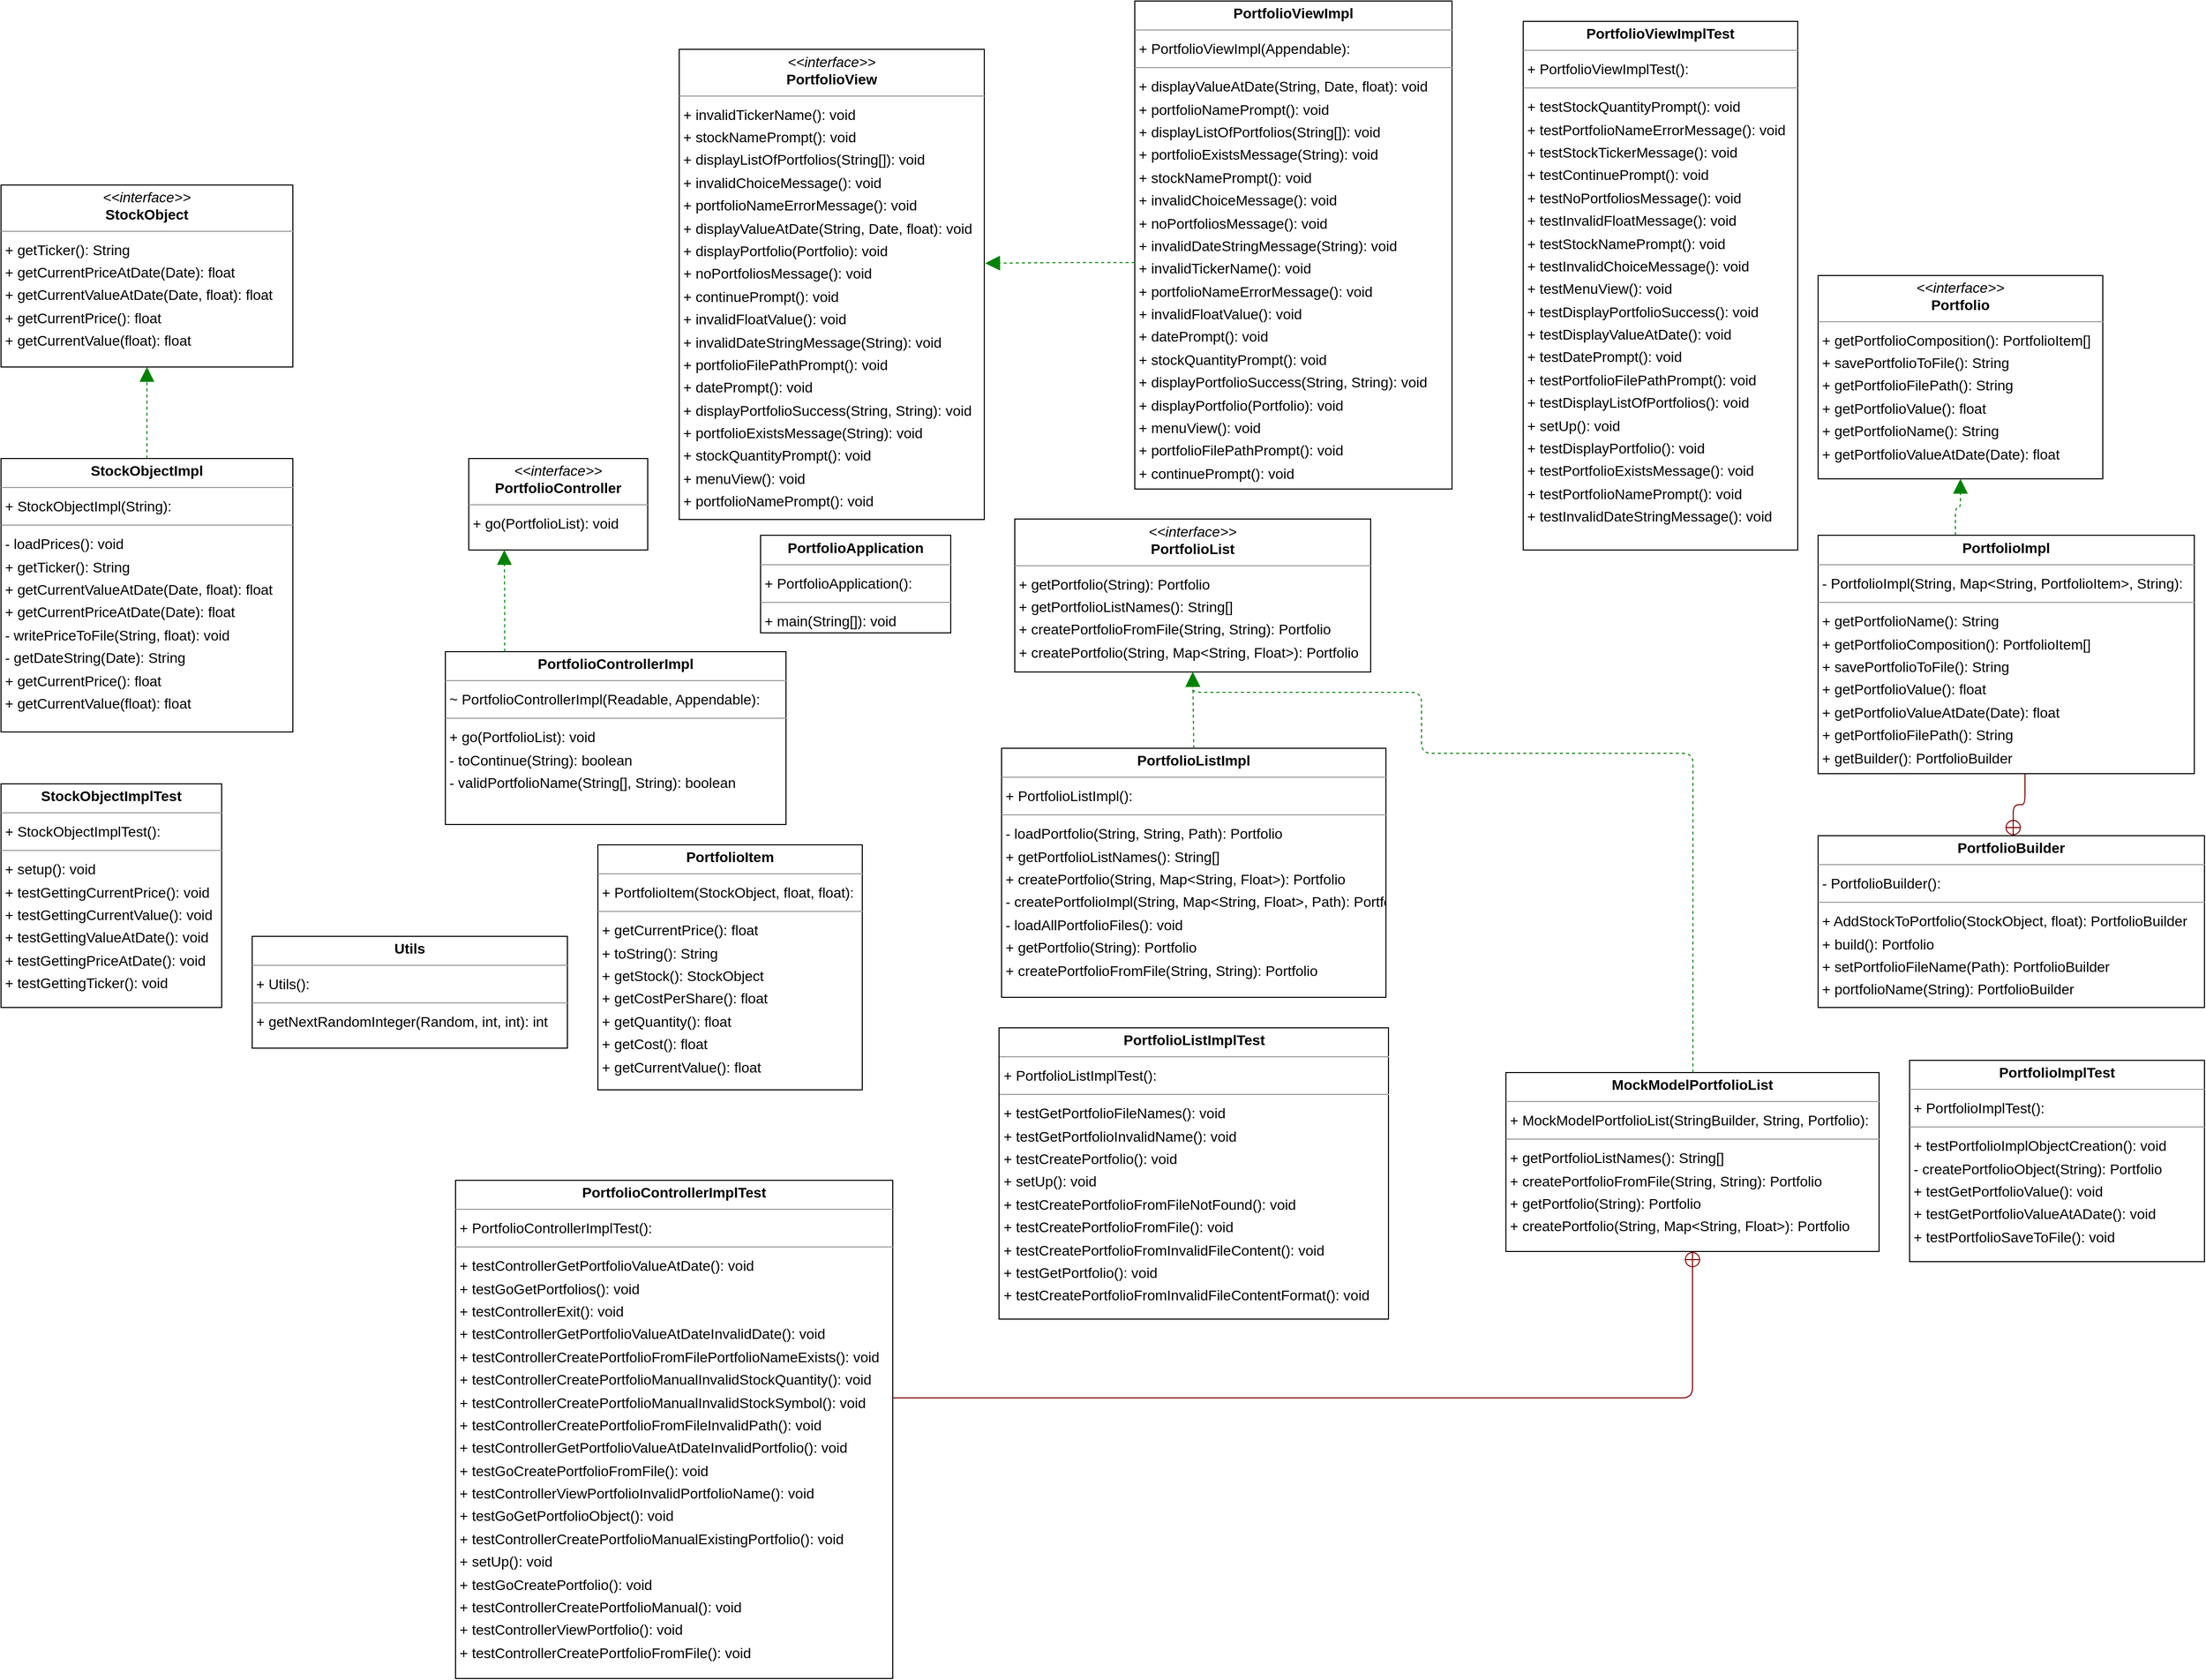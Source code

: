 <mxfile version="20.5.1" type="device"><diagram id="OUoRNRF-cxcd8csfgY3E" name="Page-1"><mxGraphModel dx="1822" dy="1194" grid="1" gridSize="10" guides="1" tooltips="1" connect="1" arrows="1" fold="1" page="0" pageScale="1" pageWidth="1100" pageHeight="1700" background="none" math="0" shadow="0"><root><mxCell id="0"/><mxCell id="1" parent="0"/><mxCell id="node19" value="&lt;p style=&quot;margin:0px;margin-top:4px;text-align:center;&quot;&gt;&lt;b&gt;MockModelPortfolioList&lt;/b&gt;&lt;/p&gt;&lt;hr size=&quot;1&quot;/&gt;&lt;p style=&quot;margin:0 0 0 4px;line-height:1.6;&quot;&gt;+ MockModelPortfolioList(StringBuilder, String, Portfolio): &lt;/p&gt;&lt;hr size=&quot;1&quot;/&gt;&lt;p style=&quot;margin:0 0 0 4px;line-height:1.6;&quot;&gt;+ getPortfolioListNames(): String[]&lt;br/&gt;+ createPortfolioFromFile(String, String): Portfolio&lt;br/&gt;+ getPortfolio(String): Portfolio&lt;br/&gt;+ createPortfolio(String, Map&amp;lt;String, Float&amp;gt;): Portfolio&lt;/p&gt;" style="verticalAlign=top;align=left;overflow=fill;fontSize=14;fontFamily=Helvetica;html=1;rounded=0;shadow=0;comic=0;labelBackgroundColor=none;strokeWidth=1;" parent="1" vertex="1"><mxGeometry x="1313" y="1004" width="367" height="176" as="geometry"/></mxCell><mxCell id="node6" value="&lt;p style=&quot;margin:0px;margin-top:4px;text-align:center;&quot;&gt;&lt;i&gt;&amp;lt;&amp;lt;interface&amp;gt;&amp;gt;&lt;/i&gt;&lt;br/&gt;&lt;b&gt;Portfolio&lt;/b&gt;&lt;/p&gt;&lt;hr size=&quot;1&quot;/&gt;&lt;p style=&quot;margin:0 0 0 4px;line-height:1.6;&quot;&gt;+ getPortfolioComposition(): PortfolioItem[]&lt;br/&gt;+ savePortfolioToFile(): String&lt;br/&gt;+ getPortfolioFilePath(): String&lt;br/&gt;+ getPortfolioValue(): float&lt;br/&gt;+ getPortfolioName(): String&lt;br/&gt;+ getPortfolioValueAtDate(Date): float&lt;/p&gt;" style="verticalAlign=top;align=left;overflow=fill;fontSize=14;fontFamily=Helvetica;html=1;rounded=0;shadow=0;comic=0;labelBackgroundColor=none;strokeWidth=1;" parent="1" vertex="1"><mxGeometry x="1620" y="220" width="280" height="200" as="geometry"/></mxCell><mxCell id="node15" value="&lt;p style=&quot;margin:0px;margin-top:4px;text-align:center;&quot;&gt;&lt;b&gt;PortfolioApplication&lt;/b&gt;&lt;/p&gt;&lt;hr size=&quot;1&quot;/&gt;&lt;p style=&quot;margin:0 0 0 4px;line-height:1.6;&quot;&gt;+ PortfolioApplication(): &lt;/p&gt;&lt;hr size=&quot;1&quot;/&gt;&lt;p style=&quot;margin:0 0 0 4px;line-height:1.6;&quot;&gt;+ main(String[]): void&lt;/p&gt;" style="verticalAlign=top;align=left;overflow=fill;fontSize=14;fontFamily=Helvetica;html=1;rounded=0;shadow=0;comic=0;labelBackgroundColor=none;strokeWidth=1;" parent="1" vertex="1"><mxGeometry x="580" y="475.5" width="187" height="96" as="geometry"/></mxCell><mxCell id="node18" value="&lt;p style=&quot;margin:0px;margin-top:4px;text-align:center;&quot;&gt;&lt;b&gt;PortfolioBuilder&lt;/b&gt;&lt;/p&gt;&lt;hr size=&quot;1&quot;/&gt;&lt;p style=&quot;margin:0 0 0 4px;line-height:1.6;&quot;&gt;- PortfolioBuilder(): &lt;/p&gt;&lt;hr size=&quot;1&quot;/&gt;&lt;p style=&quot;margin:0 0 0 4px;line-height:1.6;&quot;&gt;+ AddStockToPortfolio(StockObject, float): PortfolioBuilder&lt;br/&gt;+ build(): Portfolio&lt;br/&gt;+ setPortfolioFileName(Path): PortfolioBuilder&lt;br/&gt;+ portfolioName(String): PortfolioBuilder&lt;/p&gt;" style="verticalAlign=top;align=left;overflow=fill;fontSize=14;fontFamily=Helvetica;html=1;rounded=0;shadow=0;comic=0;labelBackgroundColor=none;strokeWidth=1;" parent="1" vertex="1"><mxGeometry x="1620" y="771" width="380" height="169" as="geometry"/></mxCell><mxCell id="node1" value="&lt;p style=&quot;margin:0px;margin-top:4px;text-align:center;&quot;&gt;&lt;i&gt;&amp;lt;&amp;lt;interface&amp;gt;&amp;gt;&lt;/i&gt;&lt;br/&gt;&lt;b&gt;PortfolioController&lt;/b&gt;&lt;/p&gt;&lt;hr size=&quot;1&quot;/&gt;&lt;p style=&quot;margin:0 0 0 4px;line-height:1.6;&quot;&gt;+ go(PortfolioList): void&lt;/p&gt;" style="verticalAlign=top;align=left;overflow=fill;fontSize=14;fontFamily=Helvetica;html=1;rounded=0;shadow=0;comic=0;labelBackgroundColor=none;strokeWidth=1;" parent="1" vertex="1"><mxGeometry x="293" y="400" width="176" height="90" as="geometry"/></mxCell><mxCell id="node13" value="&lt;p style=&quot;margin:0px;margin-top:4px;text-align:center;&quot;&gt;&lt;b&gt;PortfolioControllerImpl&lt;/b&gt;&lt;/p&gt;&lt;hr size=&quot;1&quot;/&gt;&lt;p style=&quot;margin:0 0 0 4px;line-height:1.6;&quot;&gt;~ PortfolioControllerImpl(Readable, Appendable): &lt;/p&gt;&lt;hr size=&quot;1&quot;/&gt;&lt;p style=&quot;margin:0 0 0 4px;line-height:1.6;&quot;&gt;+ go(PortfolioList): void&lt;br/&gt;- toContinue(String): boolean&lt;br/&gt;- validPortfolioName(String[], String): boolean&lt;/p&gt;" style="verticalAlign=top;align=left;overflow=fill;fontSize=14;fontFamily=Helvetica;html=1;rounded=0;shadow=0;comic=0;labelBackgroundColor=none;strokeWidth=1;" parent="1" vertex="1"><mxGeometry x="270" y="590" width="335" height="170" as="geometry"/></mxCell><mxCell id="node11" value="&lt;p style=&quot;margin:0px;margin-top:4px;text-align:center;&quot;&gt;&lt;b&gt;PortfolioControllerImplTest&lt;/b&gt;&lt;/p&gt;&lt;hr size=&quot;1&quot;/&gt;&lt;p style=&quot;margin:0 0 0 4px;line-height:1.6;&quot;&gt;+ PortfolioControllerImplTest(): &lt;/p&gt;&lt;hr size=&quot;1&quot;/&gt;&lt;p style=&quot;margin:0 0 0 4px;line-height:1.6;&quot;&gt;+ testControllerGetPortfolioValueAtDate(): void&lt;br/&gt;+ testGoGetPortfolios(): void&lt;br/&gt;+ testControllerExit(): void&lt;br/&gt;+ testControllerGetPortfolioValueAtDateInvalidDate(): void&lt;br/&gt;+ testControllerCreatePortfolioFromFilePortfolioNameExists(): void&lt;br/&gt;+ testControllerCreatePortfolioManualInvalidStockQuantity(): void&lt;br/&gt;+ testControllerCreatePortfolioManualInvalidStockSymbol(): void&lt;br/&gt;+ testControllerCreatePortfolioFromFileInvalidPath(): void&lt;br/&gt;+ testControllerGetPortfolioValueAtDateInvalidPortfolio(): void&lt;br/&gt;+ testGoCreatePortfolioFromFile(): void&lt;br/&gt;+ testControllerViewPortfolioInvalidPortfolioName(): void&lt;br/&gt;+ testGoGetPortfolioObject(): void&lt;br/&gt;+ testControllerCreatePortfolioManualExistingPortfolio(): void&lt;br/&gt;+ setUp(): void&lt;br/&gt;+ testGoCreatePortfolio(): void&lt;br/&gt;+ testControllerCreatePortfolioManual(): void&lt;br/&gt;+ testControllerViewPortfolio(): void&lt;br/&gt;+ testControllerCreatePortfolioFromFile(): void&lt;/p&gt;" style="verticalAlign=top;align=left;overflow=fill;fontSize=14;fontFamily=Helvetica;html=1;rounded=0;shadow=0;comic=0;labelBackgroundColor=none;strokeWidth=1;" parent="1" vertex="1"><mxGeometry x="280" y="1110" width="430" height="490" as="geometry"/></mxCell><mxCell id="node4" value="&lt;p style=&quot;margin:0px;margin-top:4px;text-align:center;&quot;&gt;&lt;b&gt;PortfolioImpl&lt;/b&gt;&lt;/p&gt;&lt;hr size=&quot;1&quot;/&gt;&lt;p style=&quot;margin:0 0 0 4px;line-height:1.6;&quot;&gt;- PortfolioImpl(String, Map&amp;lt;String, PortfolioItem&amp;gt;, String): &lt;/p&gt;&lt;hr size=&quot;1&quot;/&gt;&lt;p style=&quot;margin:0 0 0 4px;line-height:1.6;&quot;&gt;+ getPortfolioName(): String&lt;br/&gt;+ getPortfolioComposition(): PortfolioItem[]&lt;br/&gt;+ savePortfolioToFile(): String&lt;br/&gt;+ getPortfolioValue(): float&lt;br/&gt;+ getPortfolioValueAtDate(Date): float&lt;br/&gt;+ getPortfolioFilePath(): String&lt;br/&gt;+ getBuilder(): PortfolioBuilder&lt;/p&gt;" style="verticalAlign=top;align=left;overflow=fill;fontSize=14;fontFamily=Helvetica;html=1;rounded=0;shadow=0;comic=0;labelBackgroundColor=none;strokeWidth=1;" parent="1" vertex="1"><mxGeometry x="1620" y="475.5" width="370" height="234.5" as="geometry"/></mxCell><mxCell id="node5" value="&lt;p style=&quot;margin:0px;margin-top:4px;text-align:center;&quot;&gt;&lt;b&gt;PortfolioImplTest&lt;/b&gt;&lt;/p&gt;&lt;hr size=&quot;1&quot;/&gt;&lt;p style=&quot;margin:0 0 0 4px;line-height:1.6;&quot;&gt;+ PortfolioImplTest(): &lt;/p&gt;&lt;hr size=&quot;1&quot;/&gt;&lt;p style=&quot;margin:0 0 0 4px;line-height:1.6;&quot;&gt;+ testPortfolioImplObjectCreation(): void&lt;br/&gt;- createPortfolioObject(String): Portfolio&lt;br/&gt;+ testGetPortfolioValue(): void&lt;br/&gt;+ testGetPortfolioValueAtADate(): void&lt;br/&gt;+ testPortfolioSaveToFile(): void&lt;/p&gt;" style="verticalAlign=top;align=left;overflow=fill;fontSize=14;fontFamily=Helvetica;html=1;rounded=0;shadow=0;comic=0;labelBackgroundColor=none;strokeWidth=1;" parent="1" vertex="1"><mxGeometry x="1710" y="992" width="290" height="198" as="geometry"/></mxCell><mxCell id="node9" value="&lt;p style=&quot;margin:0px;margin-top:4px;text-align:center;&quot;&gt;&lt;b&gt;PortfolioItem&lt;/b&gt;&lt;/p&gt;&lt;hr size=&quot;1&quot;/&gt;&lt;p style=&quot;margin:0 0 0 4px;line-height:1.6;&quot;&gt;+ PortfolioItem(StockObject, float, float): &lt;/p&gt;&lt;hr size=&quot;1&quot;/&gt;&lt;p style=&quot;margin:0 0 0 4px;line-height:1.6;&quot;&gt;+ getCurrentPrice(): float&lt;br/&gt;+ toString(): String&lt;br/&gt;+ getStock(): StockObject&lt;br/&gt;+ getCostPerShare(): float&lt;br/&gt;+ getQuantity(): float&lt;br/&gt;+ getCost(): float&lt;br/&gt;+ getCurrentValue(): float&lt;/p&gt;" style="verticalAlign=top;align=left;overflow=fill;fontSize=14;fontFamily=Helvetica;html=1;rounded=0;shadow=0;comic=0;labelBackgroundColor=none;strokeWidth=1;" parent="1" vertex="1"><mxGeometry x="420" y="780" width="260" height="241" as="geometry"/></mxCell><mxCell id="node16" value="&lt;p style=&quot;margin:0px;margin-top:4px;text-align:center;&quot;&gt;&lt;i&gt;&amp;lt;&amp;lt;interface&amp;gt;&amp;gt;&lt;/i&gt;&lt;br/&gt;&lt;b&gt;PortfolioList&lt;/b&gt;&lt;/p&gt;&lt;hr size=&quot;1&quot;/&gt;&lt;p style=&quot;margin:0 0 0 4px;line-height:1.6;&quot;&gt;+ getPortfolio(String): Portfolio&lt;br/&gt;+ getPortfolioListNames(): String[]&lt;br/&gt;+ createPortfolioFromFile(String, String): Portfolio&lt;br/&gt;+ createPortfolio(String, Map&amp;lt;String, Float&amp;gt;): Portfolio&lt;/p&gt;" style="verticalAlign=top;align=left;overflow=fill;fontSize=14;fontFamily=Helvetica;html=1;rounded=0;shadow=0;comic=0;labelBackgroundColor=none;strokeWidth=1;" parent="1" vertex="1"><mxGeometry x="830" y="459.5" width="350" height="150.5" as="geometry"/></mxCell><mxCell id="node8" value="&lt;p style=&quot;margin:0px;margin-top:4px;text-align:center;&quot;&gt;&lt;b&gt;PortfolioListImpl&lt;/b&gt;&lt;/p&gt;&lt;hr size=&quot;1&quot;/&gt;&lt;p style=&quot;margin:0 0 0 4px;line-height:1.6;&quot;&gt;+ PortfolioListImpl(): &lt;/p&gt;&lt;hr size=&quot;1&quot;/&gt;&lt;p style=&quot;margin:0 0 0 4px;line-height:1.6;&quot;&gt;- loadPortfolio(String, String, Path): Portfolio&lt;br/&gt;+ getPortfolioListNames(): String[]&lt;br/&gt;+ createPortfolio(String, Map&amp;lt;String, Float&amp;gt;): Portfolio&lt;br/&gt;- createPortfolioImpl(String, Map&amp;lt;String, Float&amp;gt;, Path): Portfolio&lt;br/&gt;- loadAllPortfolioFiles(): void&lt;br/&gt;+ getPortfolio(String): Portfolio&lt;br/&gt;+ createPortfolioFromFile(String, String): Portfolio&lt;/p&gt;" style="verticalAlign=top;align=left;overflow=fill;fontSize=14;fontFamily=Helvetica;html=1;rounded=0;shadow=0;comic=0;labelBackgroundColor=none;strokeWidth=1;" parent="1" vertex="1"><mxGeometry x="817" y="685" width="378" height="245" as="geometry"/></mxCell><mxCell id="node12" value="&lt;p style=&quot;margin:0px;margin-top:4px;text-align:center;&quot;&gt;&lt;b&gt;PortfolioListImplTest&lt;/b&gt;&lt;/p&gt;&lt;hr size=&quot;1&quot;/&gt;&lt;p style=&quot;margin:0 0 0 4px;line-height:1.6;&quot;&gt;+ PortfolioListImplTest(): &lt;/p&gt;&lt;hr size=&quot;1&quot;/&gt;&lt;p style=&quot;margin:0 0 0 4px;line-height:1.6;&quot;&gt;+ testGetPortfolioFileNames(): void&lt;br/&gt;+ testGetPortfolioInvalidName(): void&lt;br/&gt;+ testCreatePortfolio(): void&lt;br/&gt;+ setUp(): void&lt;br/&gt;+ testCreatePortfolioFromFileNotFound(): void&lt;br/&gt;+ testCreatePortfolioFromFile(): void&lt;br/&gt;+ testCreatePortfolioFromInvalidFileContent(): void&lt;br/&gt;+ testGetPortfolio(): void&lt;br/&gt;+ testCreatePortfolioFromInvalidFileContentFormat(): void&lt;/p&gt;" style="verticalAlign=top;align=left;overflow=fill;fontSize=14;fontFamily=Helvetica;html=1;rounded=0;shadow=0;comic=0;labelBackgroundColor=none;strokeWidth=1;" parent="1" vertex="1"><mxGeometry x="814.5" y="960" width="383" height="286.5" as="geometry"/></mxCell><mxCell id="node3" value="&lt;p style=&quot;margin:0px;margin-top:4px;text-align:center;&quot;&gt;&lt;i&gt;&amp;lt;&amp;lt;interface&amp;gt;&amp;gt;&lt;/i&gt;&lt;br/&gt;&lt;b&gt;PortfolioView&lt;/b&gt;&lt;/p&gt;&lt;hr size=&quot;1&quot;/&gt;&lt;p style=&quot;margin:0 0 0 4px;line-height:1.6;&quot;&gt;+ invalidTickerName(): void&lt;br/&gt;+ stockNamePrompt(): void&lt;br/&gt;+ displayListOfPortfolios(String[]): void&lt;br/&gt;+ invalidChoiceMessage(): void&lt;br/&gt;+ portfolioNameErrorMessage(): void&lt;br/&gt;+ displayValueAtDate(String, Date, float): void&lt;br/&gt;+ displayPortfolio(Portfolio): void&lt;br/&gt;+ noPortfoliosMessage(): void&lt;br/&gt;+ continuePrompt(): void&lt;br/&gt;+ invalidFloatValue(): void&lt;br/&gt;+ invalidDateStringMessage(String): void&lt;br/&gt;+ portfolioFilePathPrompt(): void&lt;br/&gt;+ datePrompt(): void&lt;br/&gt;+ displayPortfolioSuccess(String, String): void&lt;br/&gt;+ portfolioExistsMessage(String): void&lt;br/&gt;+ stockQuantityPrompt(): void&lt;br/&gt;+ menuView(): void&lt;br/&gt;+ portfolioNamePrompt(): void&lt;/p&gt;" style="verticalAlign=top;align=left;overflow=fill;fontSize=14;fontFamily=Helvetica;html=1;rounded=0;shadow=0;comic=0;labelBackgroundColor=none;strokeWidth=1;" parent="1" vertex="1"><mxGeometry x="500" y="-2.5" width="300" height="462.5" as="geometry"/></mxCell><mxCell id="node14" value="&lt;p style=&quot;margin:0px;margin-top:4px;text-align:center;&quot;&gt;&lt;b&gt;PortfolioViewImpl&lt;/b&gt;&lt;/p&gt;&lt;hr size=&quot;1&quot;/&gt;&lt;p style=&quot;margin:0 0 0 4px;line-height:1.6;&quot;&gt;+ PortfolioViewImpl(Appendable): &lt;/p&gt;&lt;hr size=&quot;1&quot;/&gt;&lt;p style=&quot;margin:0 0 0 4px;line-height:1.6;&quot;&gt;+ displayValueAtDate(String, Date, float): void&lt;br/&gt;+ portfolioNamePrompt(): void&lt;br/&gt;+ displayListOfPortfolios(String[]): void&lt;br/&gt;+ portfolioExistsMessage(String): void&lt;br/&gt;+ stockNamePrompt(): void&lt;br/&gt;+ invalidChoiceMessage(): void&lt;br/&gt;+ noPortfoliosMessage(): void&lt;br/&gt;+ invalidDateStringMessage(String): void&lt;br/&gt;+ invalidTickerName(): void&lt;br/&gt;+ portfolioNameErrorMessage(): void&lt;br/&gt;+ invalidFloatValue(): void&lt;br/&gt;+ datePrompt(): void&lt;br/&gt;+ stockQuantityPrompt(): void&lt;br/&gt;+ displayPortfolioSuccess(String, String): void&lt;br/&gt;+ displayPortfolio(Portfolio): void&lt;br/&gt;+ menuView(): void&lt;br/&gt;+ portfolioFilePathPrompt(): void&lt;br/&gt;+ continuePrompt(): void&lt;/p&gt;" style="verticalAlign=top;align=left;overflow=fill;fontSize=14;fontFamily=Helvetica;html=1;rounded=0;shadow=0;comic=0;labelBackgroundColor=none;strokeWidth=1;" parent="1" vertex="1"><mxGeometry x="948" y="-50" width="312" height="480" as="geometry"/></mxCell><mxCell id="node10" value="&lt;p style=&quot;margin:0px;margin-top:4px;text-align:center;&quot;&gt;&lt;b&gt;PortfolioViewImplTest&lt;/b&gt;&lt;/p&gt;&lt;hr size=&quot;1&quot;/&gt;&lt;p style=&quot;margin:0 0 0 4px;line-height:1.6;&quot;&gt;+ PortfolioViewImplTest(): &lt;/p&gt;&lt;hr size=&quot;1&quot;/&gt;&lt;p style=&quot;margin:0 0 0 4px;line-height:1.6;&quot;&gt;+ testStockQuantityPrompt(): void&lt;br/&gt;+ testPortfolioNameErrorMessage(): void&lt;br/&gt;+ testStockTickerMessage(): void&lt;br/&gt;+ testContinuePrompt(): void&lt;br/&gt;+ testNoPortfoliosMessage(): void&lt;br/&gt;+ testInvalidFloatMessage(): void&lt;br/&gt;+ testStockNamePrompt(): void&lt;br/&gt;+ testInvalidChoiceMessage(): void&lt;br/&gt;+ testMenuView(): void&lt;br/&gt;+ testDisplayPortfolioSuccess(): void&lt;br/&gt;+ testDisplayValueAtDate(): void&lt;br/&gt;+ testDatePrompt(): void&lt;br/&gt;+ testPortfolioFilePathPrompt(): void&lt;br/&gt;+ testDisplayListOfPortfolios(): void&lt;br/&gt;+ setUp(): void&lt;br/&gt;+ testDisplayPortfolio(): void&lt;br/&gt;+ testPortfolioExistsMessage(): void&lt;br/&gt;+ testPortfolioNamePrompt(): void&lt;br/&gt;+ testInvalidDateStringMessage(): void&lt;/p&gt;" style="verticalAlign=top;align=left;overflow=fill;fontSize=14;fontFamily=Helvetica;html=1;rounded=0;shadow=0;comic=0;labelBackgroundColor=none;strokeWidth=1;" parent="1" vertex="1"><mxGeometry x="1330" y="-30" width="270" height="520" as="geometry"/></mxCell><mxCell id="node17" value="&lt;p style=&quot;margin:0px;margin-top:4px;text-align:center;&quot;&gt;&lt;i&gt;&amp;lt;&amp;lt;interface&amp;gt;&amp;gt;&lt;/i&gt;&lt;br/&gt;&lt;b&gt;StockObject&lt;/b&gt;&lt;/p&gt;&lt;hr size=&quot;1&quot;/&gt;&lt;p style=&quot;margin:0 0 0 4px;line-height:1.6;&quot;&gt;+ getTicker(): String&lt;br/&gt;+ getCurrentPriceAtDate(Date): float&lt;br/&gt;+ getCurrentValueAtDate(Date, float): float&lt;br/&gt;+ getCurrentPrice(): float&lt;br/&gt;+ getCurrentValue(float): float&lt;/p&gt;" style="verticalAlign=top;align=left;overflow=fill;fontSize=14;fontFamily=Helvetica;html=1;rounded=0;shadow=0;comic=0;labelBackgroundColor=none;strokeWidth=1;" parent="1" vertex="1"><mxGeometry x="-167" y="131" width="287" height="179" as="geometry"/></mxCell><mxCell id="node2" value="&lt;p style=&quot;margin:0px;margin-top:4px;text-align:center;&quot;&gt;&lt;b&gt;StockObjectImpl&lt;/b&gt;&lt;/p&gt;&lt;hr size=&quot;1&quot;/&gt;&lt;p style=&quot;margin:0 0 0 4px;line-height:1.6;&quot;&gt;+ StockObjectImpl(String): &lt;/p&gt;&lt;hr size=&quot;1&quot;/&gt;&lt;p style=&quot;margin:0 0 0 4px;line-height:1.6;&quot;&gt;- loadPrices(): void&lt;br/&gt;+ getTicker(): String&lt;br/&gt;+ getCurrentValueAtDate(Date, float): float&lt;br/&gt;+ getCurrentPriceAtDate(Date): float&lt;br/&gt;- writePriceToFile(String, float): void&lt;br/&gt;- getDateString(Date): String&lt;br/&gt;+ getCurrentPrice(): float&lt;br/&gt;+ getCurrentValue(float): float&lt;/p&gt;" style="verticalAlign=top;align=left;overflow=fill;fontSize=14;fontFamily=Helvetica;html=1;rounded=0;shadow=0;comic=0;labelBackgroundColor=none;strokeWidth=1;" parent="1" vertex="1"><mxGeometry x="-167" y="400" width="287" height="269" as="geometry"/></mxCell><mxCell id="node7" value="&lt;p style=&quot;margin:0px;margin-top:4px;text-align:center;&quot;&gt;&lt;b&gt;StockObjectImplTest&lt;/b&gt;&lt;/p&gt;&lt;hr size=&quot;1&quot;/&gt;&lt;p style=&quot;margin:0 0 0 4px;line-height:1.6;&quot;&gt;+ StockObjectImplTest(): &lt;/p&gt;&lt;hr size=&quot;1&quot;/&gt;&lt;p style=&quot;margin:0 0 0 4px;line-height:1.6;&quot;&gt;+ setup(): void&lt;br/&gt;+ testGettingCurrentPrice(): void&lt;br/&gt;+ testGettingCurrentValue(): void&lt;br/&gt;+ testGettingValueAtDate(): void&lt;br/&gt;+ testGettingPriceAtDate(): void&lt;br/&gt;+ testGettingTicker(): void&lt;/p&gt;" style="verticalAlign=top;align=left;overflow=fill;fontSize=14;fontFamily=Helvetica;html=1;rounded=0;shadow=0;comic=0;labelBackgroundColor=none;strokeWidth=1;" parent="1" vertex="1"><mxGeometry x="-167" y="720" width="217" height="220" as="geometry"/></mxCell><mxCell id="node0" value="&lt;p style=&quot;margin:0px;margin-top:4px;text-align:center;&quot;&gt;&lt;b&gt;Utils&lt;/b&gt;&lt;/p&gt;&lt;hr size=&quot;1&quot;/&gt;&lt;p style=&quot;margin:0 0 0 4px;line-height:1.6;&quot;&gt;+ Utils(): &lt;/p&gt;&lt;hr size=&quot;1&quot;/&gt;&lt;p style=&quot;margin:0 0 0 4px;line-height:1.6;&quot;&gt;+ getNextRandomInteger(Random, int, int): int&lt;/p&gt;" style="verticalAlign=top;align=left;overflow=fill;fontSize=14;fontFamily=Helvetica;html=1;rounded=0;shadow=0;comic=0;labelBackgroundColor=none;strokeWidth=1;" parent="1" vertex="1"><mxGeometry x="80" y="870" width="310" height="110" as="geometry"/></mxCell><mxCell id="edge6" value="" style="html=1;rounded=1;edgeStyle=orthogonalEdgeStyle;dashed=0;startArrow=circlePlus;startFill=0;endArrow=none;strokeColor=#820000;exitX=0.500;exitY=1.000;exitDx=0;exitDy=0;" parent="1" source="node19" edge="1"><mxGeometry width="50" height="50" relative="1" as="geometry"><Array as="points"><mxPoint x="1497" y="1324"/></Array><mxPoint x="710" y="1324" as="targetPoint"/></mxGeometry></mxCell><mxCell id="edge5" value="" style="html=1;rounded=1;edgeStyle=orthogonalEdgeStyle;dashed=1;startArrow=none;endArrow=block;endSize=12;strokeColor=#008200;exitX=0.501;exitY=0.000;exitDx=0;exitDy=0;entryX=0.5;entryY=1;entryDx=0;entryDy=0;" parent="1" source="node19" target="node16" edge="1"><mxGeometry width="50" height="50" relative="1" as="geometry"><Array as="points"><mxPoint x="1497" y="690"/><mxPoint x="1230" y="690"/><mxPoint x="1230" y="630"/><mxPoint x="1005" y="630"/></Array><mxPoint x="1010" y="620" as="targetPoint"/></mxGeometry></mxCell><mxCell id="edge7" value="" style="html=1;rounded=1;edgeStyle=orthogonalEdgeStyle;dashed=0;startArrow=circlePlus;startFill=0;endArrow=none;strokeColor=#820000;exitX=0.505;exitY=0.000;exitDx=0;exitDy=0;entryX=0.55;entryY=1.002;entryDx=0;entryDy=0;entryPerimeter=0;" parent="1" source="node18" target="node4" edge="1"><mxGeometry width="50" height="50" relative="1" as="geometry"><Array as="points"/></mxGeometry></mxCell><mxCell id="edge0" value="" style="html=1;rounded=1;edgeStyle=orthogonalEdgeStyle;dashed=1;startArrow=none;endArrow=block;endSize=12;strokeColor=#008200;exitX=0.174;exitY=0.000;exitDx=0;exitDy=0;entryX=0.198;entryY=1.001;entryDx=0;entryDy=0;" parent="1" source="node13" target="node1" edge="1"><mxGeometry width="50" height="50" relative="1" as="geometry"><Array as="points"/></mxGeometry></mxCell><mxCell id="edge1" value="" style="html=1;rounded=1;edgeStyle=orthogonalEdgeStyle;dashed=1;startArrow=none;endArrow=block;endSize=12;strokeColor=#008200;exitX=0.365;exitY=0.000;exitDx=0;exitDy=0;entryX=0.500;entryY=1.000;entryDx=0;entryDy=0;" parent="1" source="node4" target="node6" edge="1"><mxGeometry width="50" height="50" relative="1" as="geometry"><Array as="points"/></mxGeometry></mxCell><mxCell id="edge2" value="" style="html=1;rounded=1;dashed=1;startArrow=none;endArrow=block;endSize=12;strokeColor=#008200;exitX=0.500;exitY=0.000;exitDx=0;exitDy=0;entryX=0.5;entryY=1;entryDx=0;entryDy=0;" parent="1" source="node8" target="node16" edge="1"><mxGeometry width="50" height="50" relative="1" as="geometry"><mxPoint x="1010" y="610" as="targetPoint"/></mxGeometry></mxCell><mxCell id="edge3" value="" style="html=1;rounded=1;edgeStyle=orthogonalEdgeStyle;dashed=1;startArrow=none;endArrow=block;endSize=12;strokeColor=#008200;exitX=0.000;exitY=0.536;exitDx=0;exitDy=0;entryX=1.003;entryY=0.455;entryDx=0;entryDy=0;entryPerimeter=0;" parent="1" source="node14" target="node3" edge="1"><mxGeometry width="50" height="50" relative="1" as="geometry"><Array as="points"/></mxGeometry></mxCell><mxCell id="edge4" value="" style="html=1;rounded=1;edgeStyle=orthogonalEdgeStyle;dashed=1;startArrow=none;endArrow=block;endSize=12;strokeColor=#008200;exitX=0.500;exitY=0.000;exitDx=0;exitDy=0;entryX=0.500;entryY=1.000;entryDx=0;entryDy=0;" parent="1" source="node2" target="node17" edge="1"><mxGeometry width="50" height="50" relative="1" as="geometry"><Array as="points"/></mxGeometry></mxCell></root></mxGraphModel></diagram></mxfile>